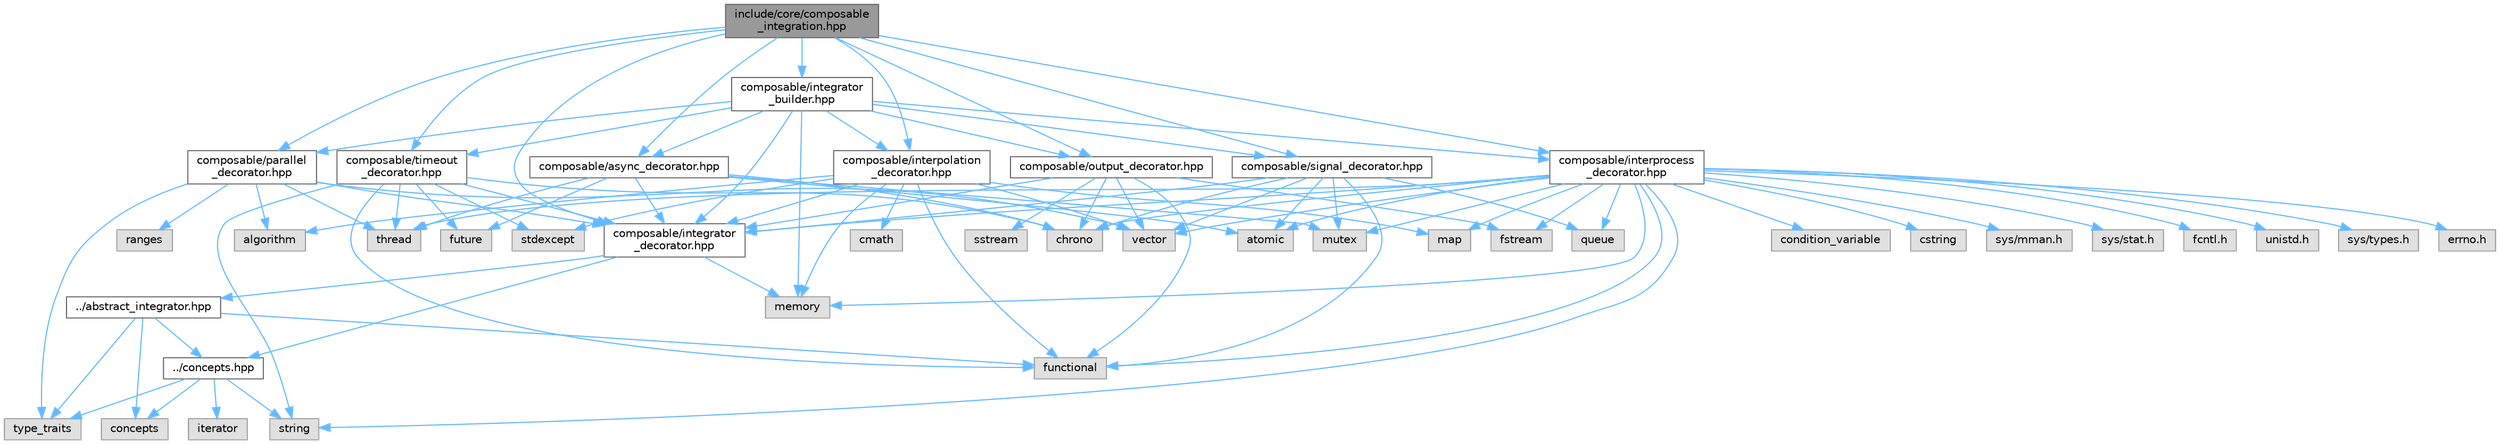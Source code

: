 digraph "include/core/composable_integration.hpp"
{
 // LATEX_PDF_SIZE
  bgcolor="transparent";
  edge [fontname=Helvetica,fontsize=10,labelfontname=Helvetica,labelfontsize=10];
  node [fontname=Helvetica,fontsize=10,shape=box,height=0.2,width=0.4];
  Node1 [id="Node000001",label="include/core/composable\l_integration.hpp",height=0.2,width=0.4,color="gray40", fillcolor="grey60", style="filled", fontcolor="black",tooltip="Composable integration architecture using decorator pattern."];
  Node1 -> Node2 [id="edge1_Node000001_Node000002",color="steelblue1",style="solid",tooltip=" "];
  Node2 [id="Node000002",label="composable/integrator\l_decorator.hpp",height=0.2,width=0.4,color="grey40", fillcolor="white", style="filled",URL="$integrator__decorator_8hpp_source.html",tooltip=" "];
  Node2 -> Node3 [id="edge2_Node000002_Node000003",color="steelblue1",style="solid",tooltip=" "];
  Node3 [id="Node000003",label="../concepts.hpp",height=0.2,width=0.4,color="grey40", fillcolor="white", style="filled",URL="$concepts_8hpp_source.html",tooltip=" "];
  Node3 -> Node4 [id="edge3_Node000003_Node000004",color="steelblue1",style="solid",tooltip=" "];
  Node4 [id="Node000004",label="concepts",height=0.2,width=0.4,color="grey60", fillcolor="#E0E0E0", style="filled",tooltip=" "];
  Node3 -> Node5 [id="edge4_Node000003_Node000005",color="steelblue1",style="solid",tooltip=" "];
  Node5 [id="Node000005",label="type_traits",height=0.2,width=0.4,color="grey60", fillcolor="#E0E0E0", style="filled",tooltip=" "];
  Node3 -> Node6 [id="edge5_Node000003_Node000006",color="steelblue1",style="solid",tooltip=" "];
  Node6 [id="Node000006",label="iterator",height=0.2,width=0.4,color="grey60", fillcolor="#E0E0E0", style="filled",tooltip=" "];
  Node3 -> Node7 [id="edge6_Node000003_Node000007",color="steelblue1",style="solid",tooltip=" "];
  Node7 [id="Node000007",label="string",height=0.2,width=0.4,color="grey60", fillcolor="#E0E0E0", style="filled",tooltip=" "];
  Node2 -> Node8 [id="edge7_Node000002_Node000008",color="steelblue1",style="solid",tooltip=" "];
  Node8 [id="Node000008",label="../abstract_integrator.hpp",height=0.2,width=0.4,color="grey40", fillcolor="white", style="filled",URL="$abstract__integrator_8hpp_source.html",tooltip=" "];
  Node8 -> Node9 [id="edge8_Node000008_Node000009",color="steelblue1",style="solid",tooltip=" "];
  Node9 [id="Node000009",label="functional",height=0.2,width=0.4,color="grey60", fillcolor="#E0E0E0", style="filled",tooltip=" "];
  Node8 -> Node4 [id="edge9_Node000008_Node000004",color="steelblue1",style="solid",tooltip=" "];
  Node8 -> Node5 [id="edge10_Node000008_Node000005",color="steelblue1",style="solid",tooltip=" "];
  Node8 -> Node3 [id="edge11_Node000008_Node000003",color="steelblue1",style="solid",tooltip=" "];
  Node2 -> Node10 [id="edge12_Node000002_Node000010",color="steelblue1",style="solid",tooltip=" "];
  Node10 [id="Node000010",label="memory",height=0.2,width=0.4,color="grey60", fillcolor="#E0E0E0", style="filled",tooltip=" "];
  Node1 -> Node11 [id="edge13_Node000001_Node000011",color="steelblue1",style="solid",tooltip=" "];
  Node11 [id="Node000011",label="composable/timeout\l_decorator.hpp",height=0.2,width=0.4,color="grey40", fillcolor="white", style="filled",URL="$timeout__decorator_8hpp_source.html",tooltip=" "];
  Node11 -> Node2 [id="edge14_Node000011_Node000002",color="steelblue1",style="solid",tooltip=" "];
  Node11 -> Node12 [id="edge15_Node000011_Node000012",color="steelblue1",style="solid",tooltip=" "];
  Node12 [id="Node000012",label="chrono",height=0.2,width=0.4,color="grey60", fillcolor="#E0E0E0", style="filled",tooltip=" "];
  Node11 -> Node13 [id="edge16_Node000011_Node000013",color="steelblue1",style="solid",tooltip=" "];
  Node13 [id="Node000013",label="future",height=0.2,width=0.4,color="grey60", fillcolor="#E0E0E0", style="filled",tooltip=" "];
  Node11 -> Node9 [id="edge17_Node000011_Node000009",color="steelblue1",style="solid",tooltip=" "];
  Node11 -> Node14 [id="edge18_Node000011_Node000014",color="steelblue1",style="solid",tooltip=" "];
  Node14 [id="Node000014",label="stdexcept",height=0.2,width=0.4,color="grey60", fillcolor="#E0E0E0", style="filled",tooltip=" "];
  Node11 -> Node7 [id="edge19_Node000011_Node000007",color="steelblue1",style="solid",tooltip=" "];
  Node11 -> Node15 [id="edge20_Node000011_Node000015",color="steelblue1",style="solid",tooltip=" "];
  Node15 [id="Node000015",label="thread",height=0.2,width=0.4,color="grey60", fillcolor="#E0E0E0", style="filled",tooltip=" "];
  Node1 -> Node16 [id="edge21_Node000001_Node000016",color="steelblue1",style="solid",tooltip=" "];
  Node16 [id="Node000016",label="composable/parallel\l_decorator.hpp",height=0.2,width=0.4,color="grey40", fillcolor="white", style="filled",URL="$parallel__decorator_8hpp_source.html",tooltip=" "];
  Node16 -> Node2 [id="edge22_Node000016_Node000002",color="steelblue1",style="solid",tooltip=" "];
  Node16 -> Node17 [id="edge23_Node000016_Node000017",color="steelblue1",style="solid",tooltip=" "];
  Node17 [id="Node000017",label="vector",height=0.2,width=0.4,color="grey60", fillcolor="#E0E0E0", style="filled",tooltip=" "];
  Node16 -> Node15 [id="edge24_Node000016_Node000015",color="steelblue1",style="solid",tooltip=" "];
  Node16 -> Node18 [id="edge25_Node000016_Node000018",color="steelblue1",style="solid",tooltip=" "];
  Node18 [id="Node000018",label="algorithm",height=0.2,width=0.4,color="grey60", fillcolor="#E0E0E0", style="filled",tooltip=" "];
  Node16 -> Node19 [id="edge26_Node000016_Node000019",color="steelblue1",style="solid",tooltip=" "];
  Node19 [id="Node000019",label="ranges",height=0.2,width=0.4,color="grey60", fillcolor="#E0E0E0", style="filled",tooltip=" "];
  Node16 -> Node5 [id="edge27_Node000016_Node000005",color="steelblue1",style="solid",tooltip=" "];
  Node1 -> Node20 [id="edge28_Node000001_Node000020",color="steelblue1",style="solid",tooltip=" "];
  Node20 [id="Node000020",label="composable/async_decorator.hpp",height=0.2,width=0.4,color="grey40", fillcolor="white", style="filled",URL="$async__decorator_8hpp_source.html",tooltip=" "];
  Node20 -> Node2 [id="edge29_Node000020_Node000002",color="steelblue1",style="solid",tooltip=" "];
  Node20 -> Node13 [id="edge30_Node000020_Node000013",color="steelblue1",style="solid",tooltip=" "];
  Node20 -> Node12 [id="edge31_Node000020_Node000012",color="steelblue1",style="solid",tooltip=" "];
  Node20 -> Node15 [id="edge32_Node000020_Node000015",color="steelblue1",style="solid",tooltip=" "];
  Node20 -> Node21 [id="edge33_Node000020_Node000021",color="steelblue1",style="solid",tooltip=" "];
  Node21 [id="Node000021",label="atomic",height=0.2,width=0.4,color="grey60", fillcolor="#E0E0E0", style="filled",tooltip=" "];
  Node20 -> Node22 [id="edge34_Node000020_Node000022",color="steelblue1",style="solid",tooltip=" "];
  Node22 [id="Node000022",label="mutex",height=0.2,width=0.4,color="grey60", fillcolor="#E0E0E0", style="filled",tooltip=" "];
  Node1 -> Node23 [id="edge35_Node000001_Node000023",color="steelblue1",style="solid",tooltip=" "];
  Node23 [id="Node000023",label="composable/output_decorator.hpp",height=0.2,width=0.4,color="grey40", fillcolor="white", style="filled",URL="$output__decorator_8hpp_source.html",tooltip=" "];
  Node23 -> Node2 [id="edge36_Node000023_Node000002",color="steelblue1",style="solid",tooltip=" "];
  Node23 -> Node17 [id="edge37_Node000023_Node000017",color="steelblue1",style="solid",tooltip=" "];
  Node23 -> Node9 [id="edge38_Node000023_Node000009",color="steelblue1",style="solid",tooltip=" "];
  Node23 -> Node12 [id="edge39_Node000023_Node000012",color="steelblue1",style="solid",tooltip=" "];
  Node23 -> Node24 [id="edge40_Node000023_Node000024",color="steelblue1",style="solid",tooltip=" "];
  Node24 [id="Node000024",label="fstream",height=0.2,width=0.4,color="grey60", fillcolor="#E0E0E0", style="filled",tooltip=" "];
  Node23 -> Node25 [id="edge41_Node000023_Node000025",color="steelblue1",style="solid",tooltip=" "];
  Node25 [id="Node000025",label="sstream",height=0.2,width=0.4,color="grey60", fillcolor="#E0E0E0", style="filled",tooltip=" "];
  Node1 -> Node26 [id="edge42_Node000001_Node000026",color="steelblue1",style="solid",tooltip=" "];
  Node26 [id="Node000026",label="composable/signal_decorator.hpp",height=0.2,width=0.4,color="grey40", fillcolor="white", style="filled",URL="$signal__decorator_8hpp_source.html",tooltip=" "];
  Node26 -> Node2 [id="edge43_Node000026_Node000002",color="steelblue1",style="solid",tooltip=" "];
  Node26 -> Node17 [id="edge44_Node000026_Node000017",color="steelblue1",style="solid",tooltip=" "];
  Node26 -> Node9 [id="edge45_Node000026_Node000009",color="steelblue1",style="solid",tooltip=" "];
  Node26 -> Node12 [id="edge46_Node000026_Node000012",color="steelblue1",style="solid",tooltip=" "];
  Node26 -> Node27 [id="edge47_Node000026_Node000027",color="steelblue1",style="solid",tooltip=" "];
  Node27 [id="Node000027",label="queue",height=0.2,width=0.4,color="grey60", fillcolor="#E0E0E0", style="filled",tooltip=" "];
  Node26 -> Node22 [id="edge48_Node000026_Node000022",color="steelblue1",style="solid",tooltip=" "];
  Node26 -> Node21 [id="edge49_Node000026_Node000021",color="steelblue1",style="solid",tooltip=" "];
  Node1 -> Node28 [id="edge50_Node000001_Node000028",color="steelblue1",style="solid",tooltip=" "];
  Node28 [id="Node000028",label="composable/interpolation\l_decorator.hpp",height=0.2,width=0.4,color="grey40", fillcolor="white", style="filled",URL="$interpolation__decorator_8hpp_source.html",tooltip=" "];
  Node28 -> Node2 [id="edge51_Node000028_Node000002",color="steelblue1",style="solid",tooltip=" "];
  Node28 -> Node17 [id="edge52_Node000028_Node000017",color="steelblue1",style="solid",tooltip=" "];
  Node28 -> Node29 [id="edge53_Node000028_Node000029",color="steelblue1",style="solid",tooltip=" "];
  Node29 [id="Node000029",label="map",height=0.2,width=0.4,color="grey60", fillcolor="#E0E0E0", style="filled",tooltip=" "];
  Node28 -> Node18 [id="edge54_Node000028_Node000018",color="steelblue1",style="solid",tooltip=" "];
  Node28 -> Node9 [id="edge55_Node000028_Node000009",color="steelblue1",style="solid",tooltip=" "];
  Node28 -> Node10 [id="edge56_Node000028_Node000010",color="steelblue1",style="solid",tooltip=" "];
  Node28 -> Node14 [id="edge57_Node000028_Node000014",color="steelblue1",style="solid",tooltip=" "];
  Node28 -> Node30 [id="edge58_Node000028_Node000030",color="steelblue1",style="solid",tooltip=" "];
  Node30 [id="Node000030",label="cmath",height=0.2,width=0.4,color="grey60", fillcolor="#E0E0E0", style="filled",tooltip=" "];
  Node1 -> Node31 [id="edge59_Node000001_Node000031",color="steelblue1",style="solid",tooltip=" "];
  Node31 [id="Node000031",label="composable/interprocess\l_decorator.hpp",height=0.2,width=0.4,color="grey40", fillcolor="white", style="filled",URL="$interprocess__decorator_8hpp_source.html",tooltip=" "];
  Node31 -> Node2 [id="edge60_Node000031_Node000002",color="steelblue1",style="solid",tooltip=" "];
  Node31 -> Node10 [id="edge61_Node000031_Node000010",color="steelblue1",style="solid",tooltip=" "];
  Node31 -> Node7 [id="edge62_Node000031_Node000007",color="steelblue1",style="solid",tooltip=" "];
  Node31 -> Node17 [id="edge63_Node000031_Node000017",color="steelblue1",style="solid",tooltip=" "];
  Node31 -> Node29 [id="edge64_Node000031_Node000029",color="steelblue1",style="solid",tooltip=" "];
  Node31 -> Node21 [id="edge65_Node000031_Node000021",color="steelblue1",style="solid",tooltip=" "];
  Node31 -> Node15 [id="edge66_Node000031_Node000015",color="steelblue1",style="solid",tooltip=" "];
  Node31 -> Node22 [id="edge67_Node000031_Node000022",color="steelblue1",style="solid",tooltip=" "];
  Node31 -> Node32 [id="edge68_Node000031_Node000032",color="steelblue1",style="solid",tooltip=" "];
  Node32 [id="Node000032",label="condition_variable",height=0.2,width=0.4,color="grey60", fillcolor="#E0E0E0", style="filled",tooltip=" "];
  Node31 -> Node12 [id="edge69_Node000031_Node000012",color="steelblue1",style="solid",tooltip=" "];
  Node31 -> Node9 [id="edge70_Node000031_Node000009",color="steelblue1",style="solid",tooltip=" "];
  Node31 -> Node24 [id="edge71_Node000031_Node000024",color="steelblue1",style="solid",tooltip=" "];
  Node31 -> Node27 [id="edge72_Node000031_Node000027",color="steelblue1",style="solid",tooltip=" "];
  Node31 -> Node33 [id="edge73_Node000031_Node000033",color="steelblue1",style="solid",tooltip=" "];
  Node33 [id="Node000033",label="cstring",height=0.2,width=0.4,color="grey60", fillcolor="#E0E0E0", style="filled",tooltip=" "];
  Node31 -> Node34 [id="edge74_Node000031_Node000034",color="steelblue1",style="solid",tooltip=" "];
  Node34 [id="Node000034",label="sys/mman.h",height=0.2,width=0.4,color="grey60", fillcolor="#E0E0E0", style="filled",tooltip=" "];
  Node31 -> Node35 [id="edge75_Node000031_Node000035",color="steelblue1",style="solid",tooltip=" "];
  Node35 [id="Node000035",label="sys/stat.h",height=0.2,width=0.4,color="grey60", fillcolor="#E0E0E0", style="filled",tooltip=" "];
  Node31 -> Node36 [id="edge76_Node000031_Node000036",color="steelblue1",style="solid",tooltip=" "];
  Node36 [id="Node000036",label="fcntl.h",height=0.2,width=0.4,color="grey60", fillcolor="#E0E0E0", style="filled",tooltip=" "];
  Node31 -> Node37 [id="edge77_Node000031_Node000037",color="steelblue1",style="solid",tooltip=" "];
  Node37 [id="Node000037",label="unistd.h",height=0.2,width=0.4,color="grey60", fillcolor="#E0E0E0", style="filled",tooltip=" "];
  Node31 -> Node38 [id="edge78_Node000031_Node000038",color="steelblue1",style="solid",tooltip=" "];
  Node38 [id="Node000038",label="sys/types.h",height=0.2,width=0.4,color="grey60", fillcolor="#E0E0E0", style="filled",tooltip=" "];
  Node31 -> Node39 [id="edge79_Node000031_Node000039",color="steelblue1",style="solid",tooltip=" "];
  Node39 [id="Node000039",label="errno.h",height=0.2,width=0.4,color="grey60", fillcolor="#E0E0E0", style="filled",tooltip=" "];
  Node1 -> Node40 [id="edge80_Node000001_Node000040",color="steelblue1",style="solid",tooltip=" "];
  Node40 [id="Node000040",label="composable/integrator\l_builder.hpp",height=0.2,width=0.4,color="grey40", fillcolor="white", style="filled",URL="$integrator__builder_8hpp_source.html",tooltip=" "];
  Node40 -> Node2 [id="edge81_Node000040_Node000002",color="steelblue1",style="solid",tooltip=" "];
  Node40 -> Node11 [id="edge82_Node000040_Node000011",color="steelblue1",style="solid",tooltip=" "];
  Node40 -> Node16 [id="edge83_Node000040_Node000016",color="steelblue1",style="solid",tooltip=" "];
  Node40 -> Node20 [id="edge84_Node000040_Node000020",color="steelblue1",style="solid",tooltip=" "];
  Node40 -> Node23 [id="edge85_Node000040_Node000023",color="steelblue1",style="solid",tooltip=" "];
  Node40 -> Node26 [id="edge86_Node000040_Node000026",color="steelblue1",style="solid",tooltip=" "];
  Node40 -> Node28 [id="edge87_Node000040_Node000028",color="steelblue1",style="solid",tooltip=" "];
  Node40 -> Node31 [id="edge88_Node000040_Node000031",color="steelblue1",style="solid",tooltip=" "];
  Node40 -> Node10 [id="edge89_Node000040_Node000010",color="steelblue1",style="solid",tooltip=" "];
}
